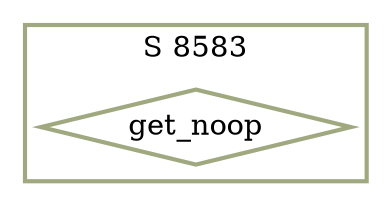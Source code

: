 digraph G {
  ratio=0.500000;
  "UV get_noop (8583)" [shape=diamond, label="get_noop", color="#A0A880",
                        style=bold];
  
  subgraph cluster_8583 { label="S 8583";
    color="#A0A880";
    style=bold;
    "UV get_noop (8583)"; };
  
  
  }